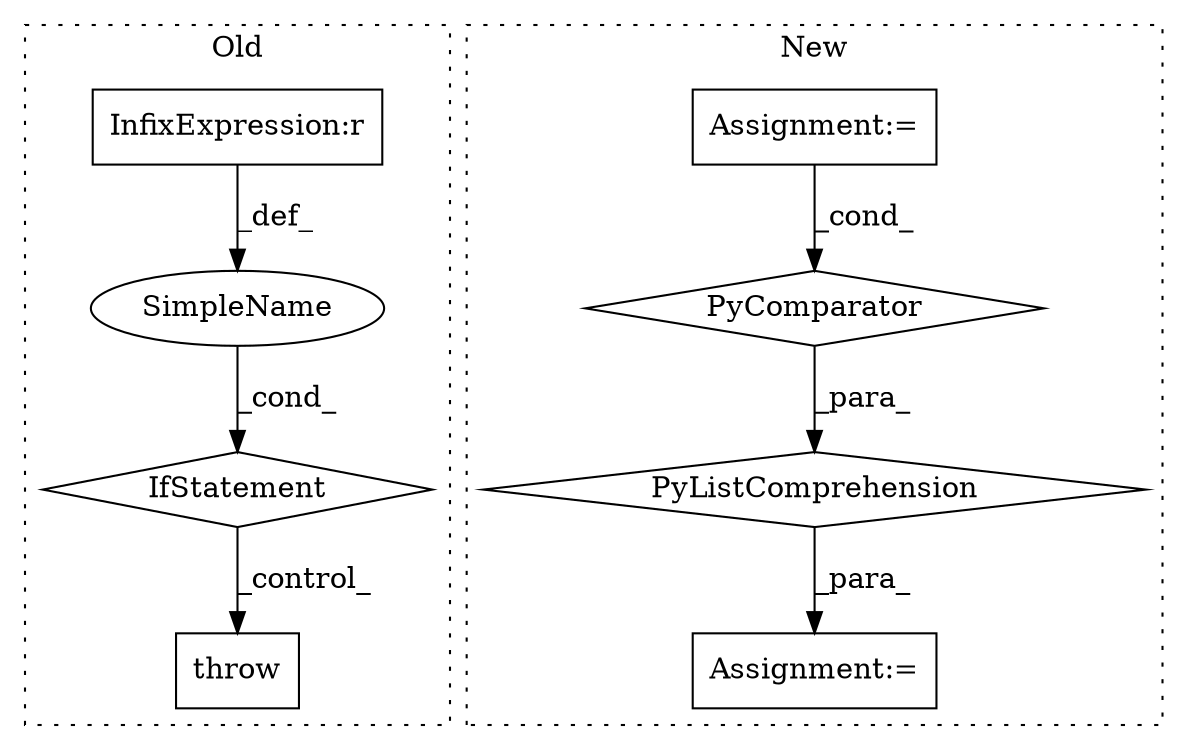 digraph G {
subgraph cluster0 {
1 [label="throw" a="53" s="241" l="6" shape="box"];
6 [label="IfStatement" a="25" s="146,197" l="4,2" shape="diamond"];
7 [label="SimpleName" a="42" s="" l="" shape="ellipse"];
8 [label="InfixExpression:r" a="27" s="158" l="4" shape="box"];
label = "Old";
style="dotted";
}
subgraph cluster1 {
2 [label="PyListComprehension" a="109" s="771" l="127" shape="diamond"];
3 [label="PyComparator" a="113" s="860" l="30" shape="diamond"];
4 [label="Assignment:=" a="7" s="619" l="2" shape="box"];
5 [label="Assignment:=" a="7" s="747" l="1" shape="box"];
label = "New";
style="dotted";
}
2 -> 5 [label="_para_"];
3 -> 2 [label="_para_"];
4 -> 3 [label="_cond_"];
6 -> 1 [label="_control_"];
7 -> 6 [label="_cond_"];
8 -> 7 [label="_def_"];
}